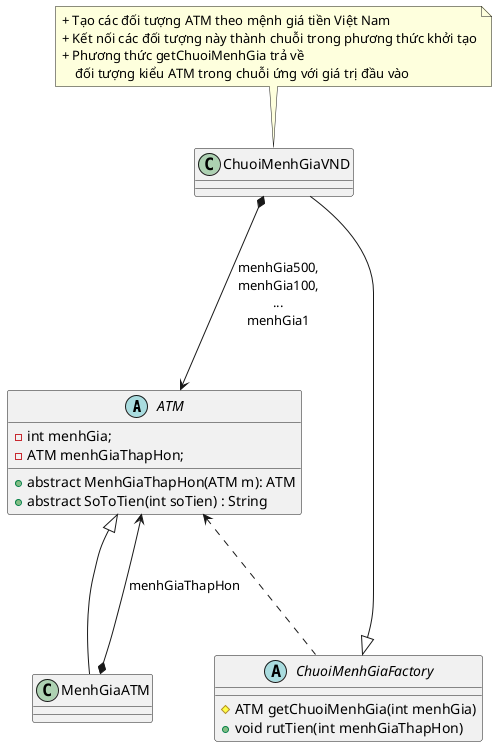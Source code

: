 @startuml
'https://plantuml.com/class-diagram

abstract ATM{
- int menhGia;
- ATM menhGiaThapHon;
+ abstract MenhGiaThapHon(ATM m): ATM
+ abstract SoToTien(int soTien) : String
}

abstract ChuoiMenhGiaFactory{
# ATM getChuoiMenhGia(int menhGia)
+ void rutTien(int menhGiaThapHon)
}

ATM <|--- MenhGiaATM
ATM <---* MenhGiaATM: menhGiaThapHon
ATM <... ChuoiMenhGiaFactory
ChuoiMenhGiaVND ----|> ChuoiMenhGiaFactory
ChuoiMenhGiaVND *---> ATM:"menhGia500,\nmenhGia100,\n...\nmenhGia1"

note top of ChuoiMenhGiaVND
    + Tạo các đối tượng ATM theo mệnh giá tiền Việt Nam
    + Kết nối các đối tượng này thành chuỗi trong phương thức khởi tạo
    + Phương thức getChuoiMenhGia trả về
        đối tượng kiểu ATM trong chuỗi ứng với giá trị đầu vào
end note
@enduml